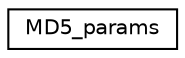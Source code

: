 digraph "Graphical Class Hierarchy"
{
  edge [fontname="Helvetica",fontsize="10",labelfontname="Helvetica",labelfontsize="10"];
  node [fontname="Helvetica",fontsize="10",shape=record];
  rankdir="LR";
  Node0 [label="MD5_params",height=0.2,width=0.4,color="black", fillcolor="white", style="filled",URL="$struct_m_d5__params.html"];
}

